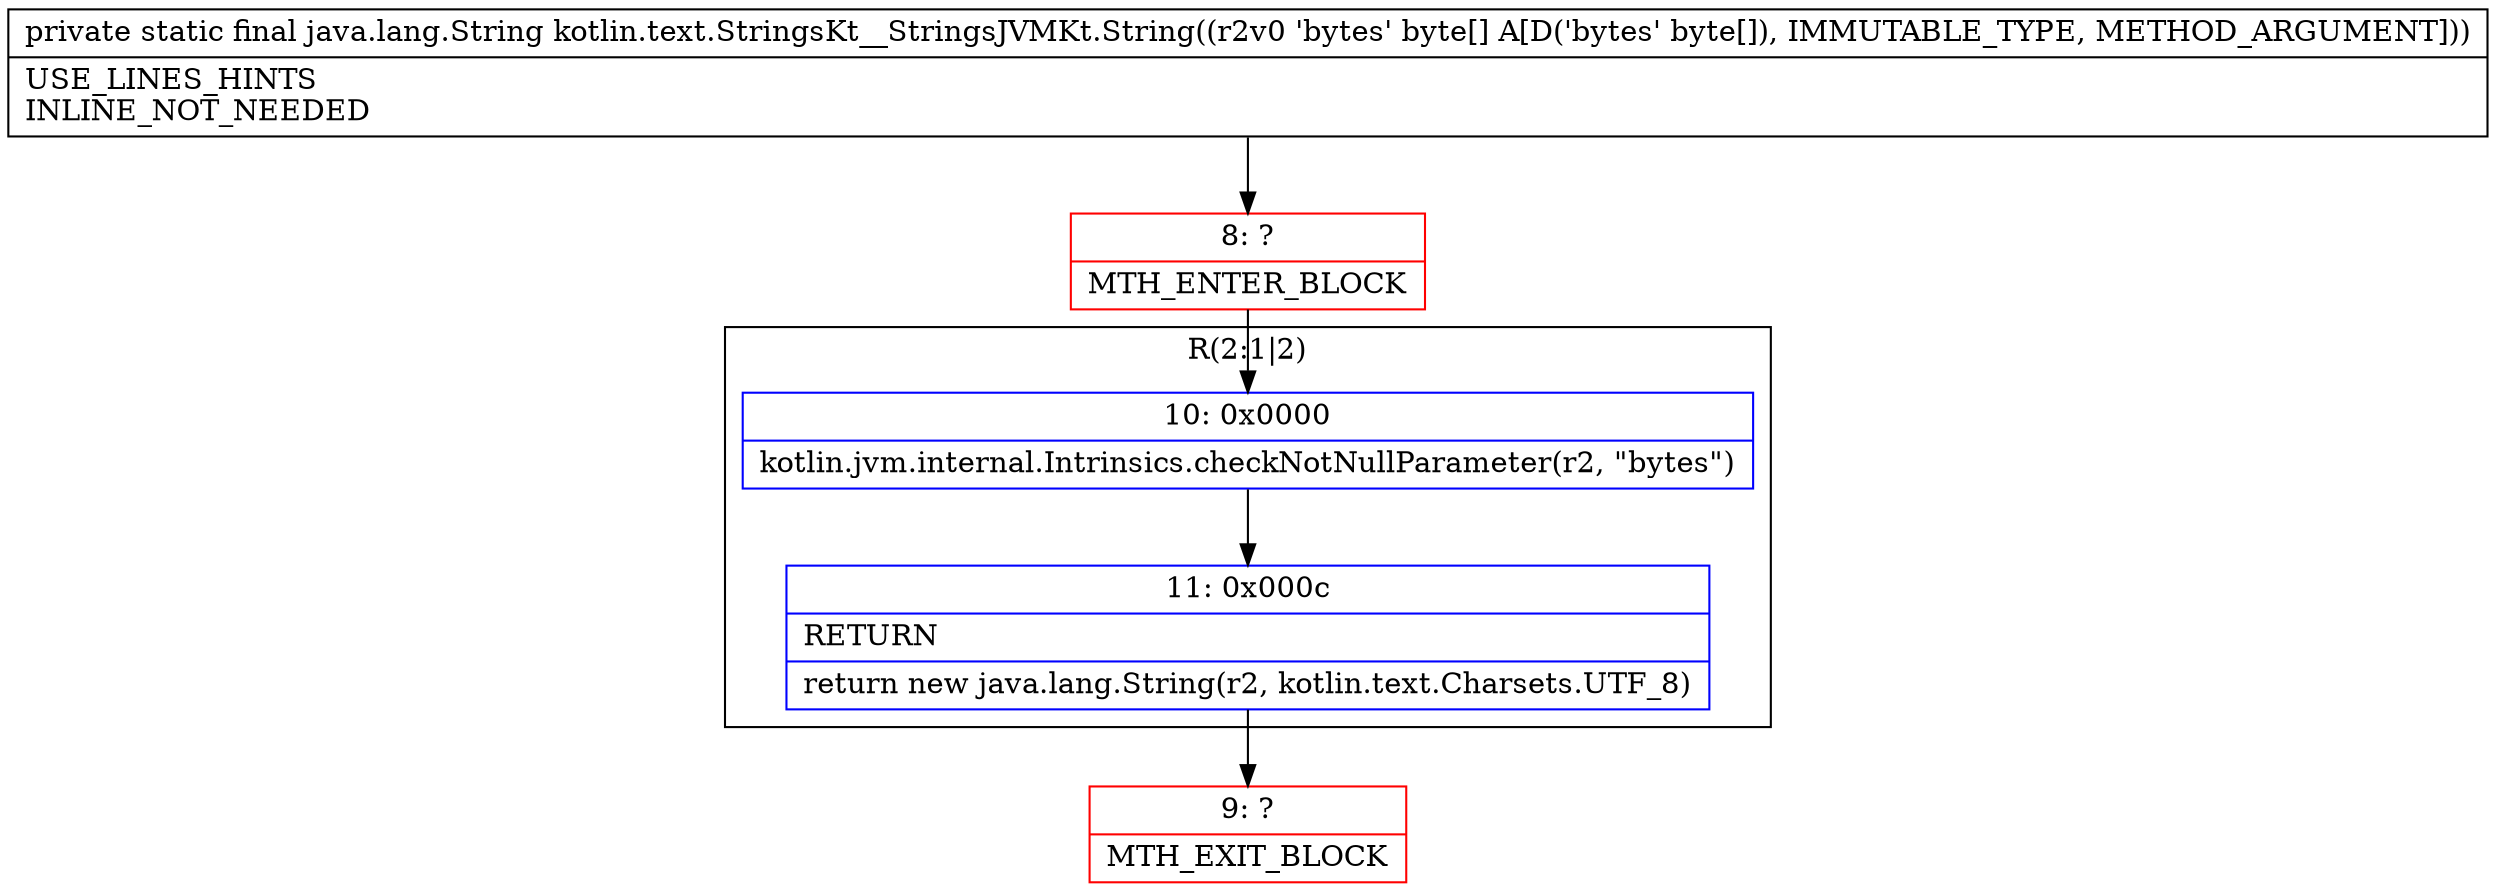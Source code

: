 digraph "CFG forkotlin.text.StringsKt__StringsJVMKt.String([B)Ljava\/lang\/String;" {
subgraph cluster_Region_1107546967 {
label = "R(2:1|2)";
node [shape=record,color=blue];
Node_10 [shape=record,label="{10\:\ 0x0000|kotlin.jvm.internal.Intrinsics.checkNotNullParameter(r2, \"bytes\")\l}"];
Node_11 [shape=record,label="{11\:\ 0x000c|RETURN\l|return new java.lang.String(r2, kotlin.text.Charsets.UTF_8)\l}"];
}
Node_8 [shape=record,color=red,label="{8\:\ ?|MTH_ENTER_BLOCK\l}"];
Node_9 [shape=record,color=red,label="{9\:\ ?|MTH_EXIT_BLOCK\l}"];
MethodNode[shape=record,label="{private static final java.lang.String kotlin.text.StringsKt__StringsJVMKt.String((r2v0 'bytes' byte[] A[D('bytes' byte[]), IMMUTABLE_TYPE, METHOD_ARGUMENT]))  | USE_LINES_HINTS\lINLINE_NOT_NEEDED\l}"];
MethodNode -> Node_8;Node_10 -> Node_11;
Node_11 -> Node_9;
Node_8 -> Node_10;
}

